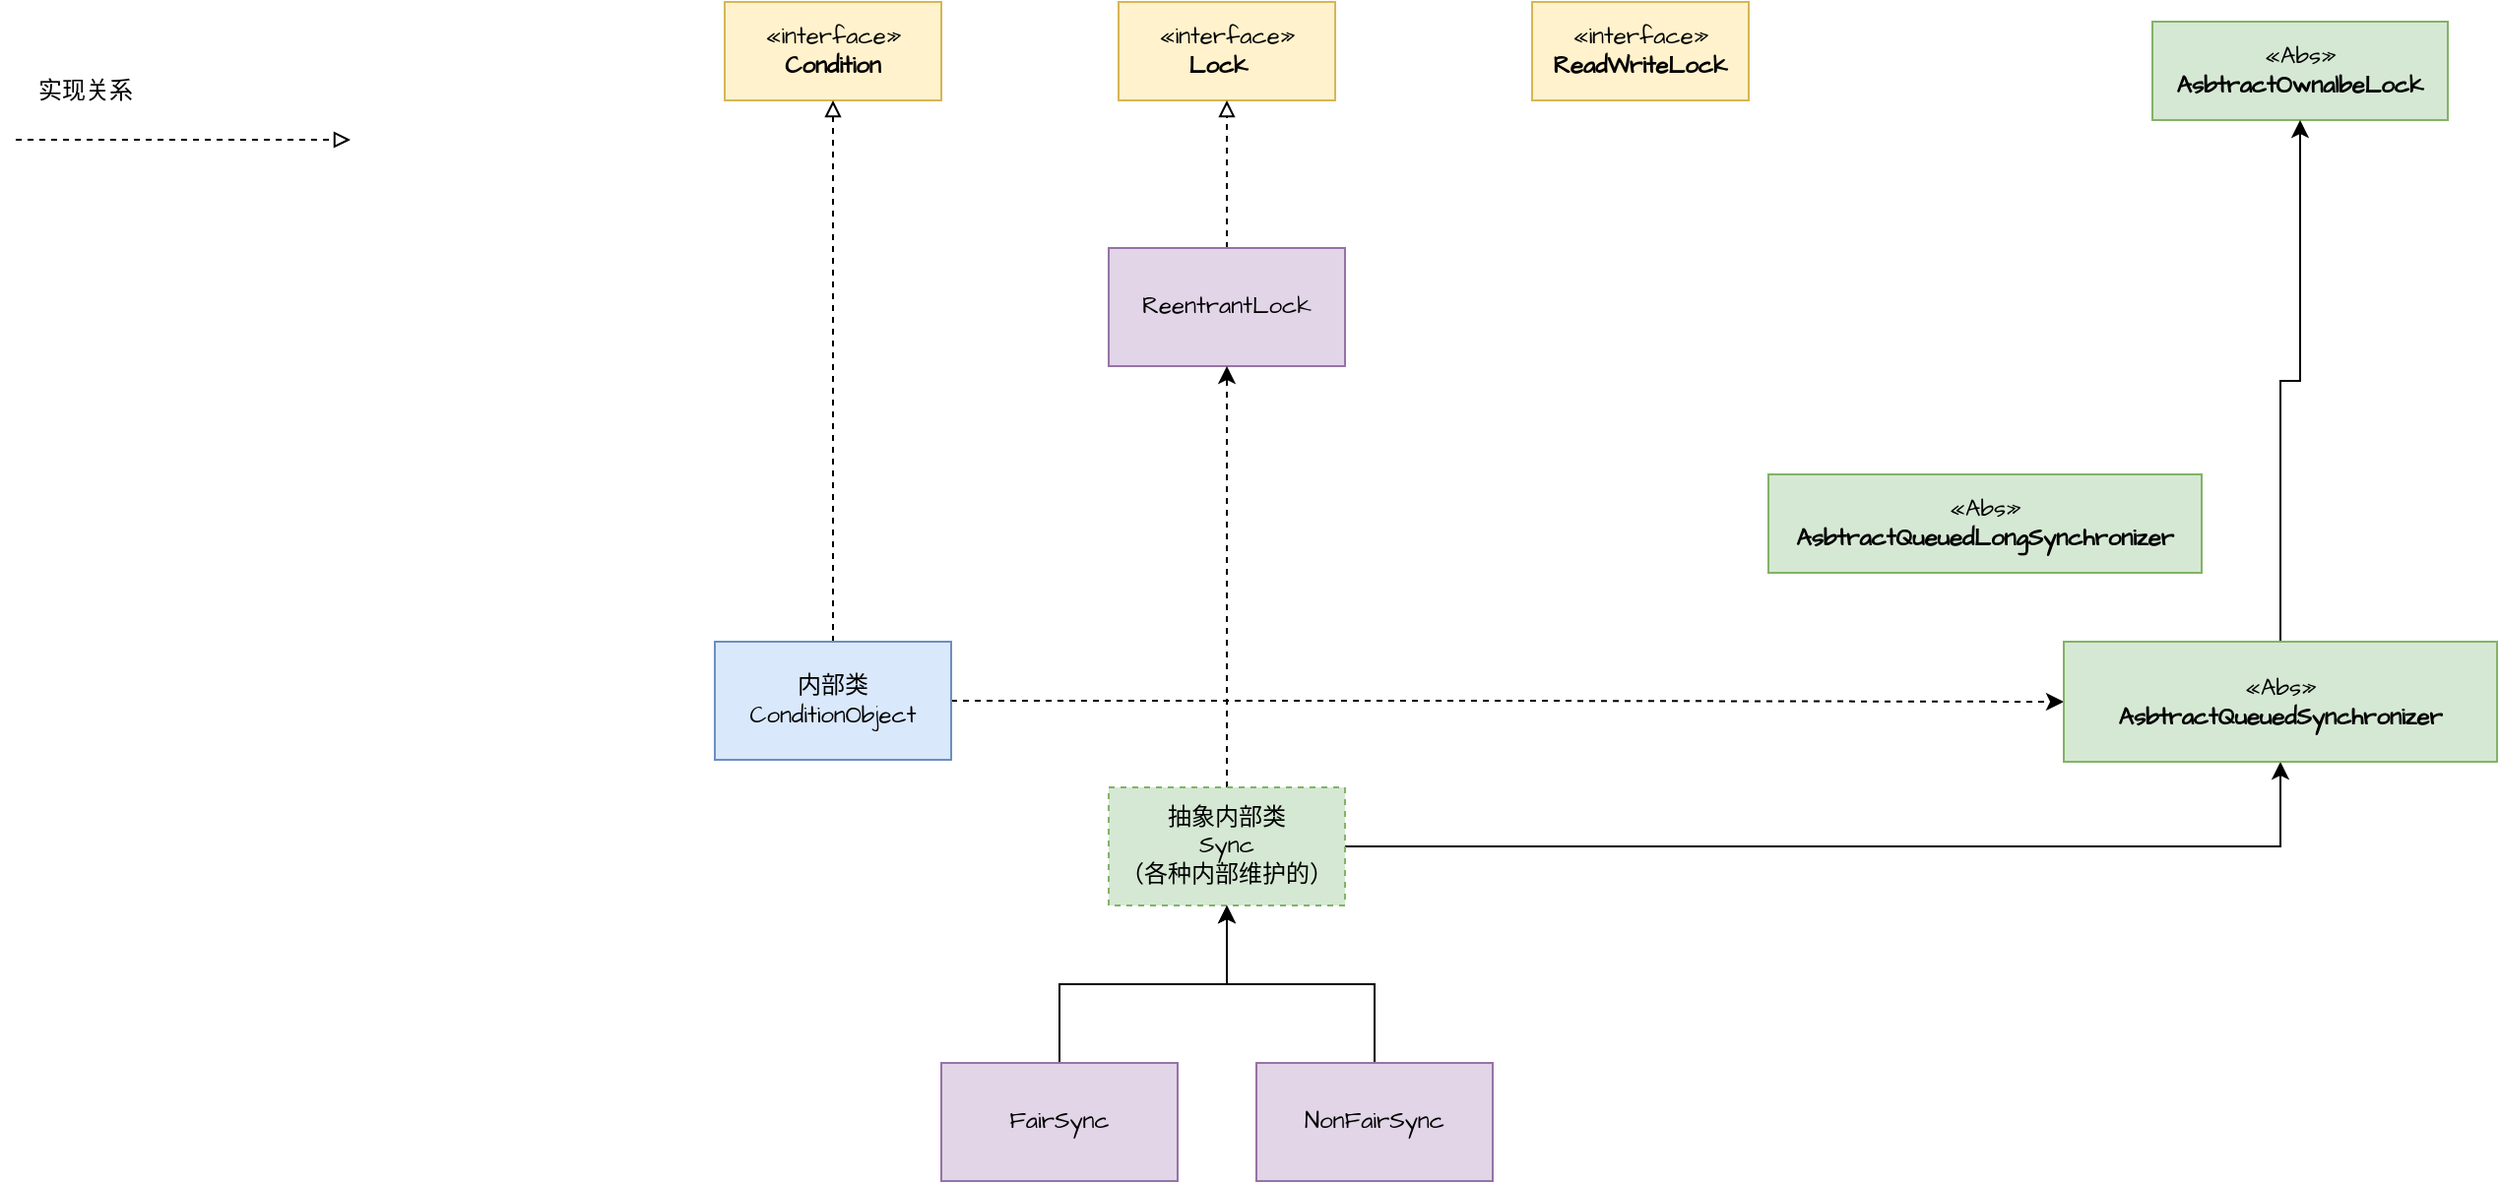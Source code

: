 <mxfile version="26.1.1">
  <diagram id="C5RBs43oDa-KdzZeNtuy" name="Page-1">
    <mxGraphModel dx="2503" dy="746" grid="1" gridSize="10" guides="1" tooltips="1" connect="1" arrows="1" fold="1" page="1" pageScale="1" pageWidth="827" pageHeight="1169" math="0" shadow="0">
      <root>
        <mxCell id="WIyWlLk6GJQsqaUBKTNV-0" />
        <mxCell id="WIyWlLk6GJQsqaUBKTNV-1" parent="WIyWlLk6GJQsqaUBKTNV-0" />
        <mxCell id="FVBeWqvmrLAJW2cj6oj_-0" value="«interface»&lt;br&gt;&lt;b&gt;Lock&lt;span style=&quot;white-space: pre;&quot;&gt;&#x9;&lt;/span&gt;&lt;/b&gt;" style="html=1;whiteSpace=wrap;hachureGap=4;fontFamily=Architects Daughter;fontSource=https%3A%2F%2Ffonts.googleapis.com%2Fcss%3Ffamily%3DArchitects%2BDaughter;fillColor=#fff2cc;strokeColor=#d6b656;" vertex="1" parent="WIyWlLk6GJQsqaUBKTNV-1">
          <mxGeometry x="360" y="260" width="110" height="50" as="geometry" />
        </mxCell>
        <mxCell id="FVBeWqvmrLAJW2cj6oj_-1" value="«interface»&lt;br&gt;&lt;b&gt;Condition&lt;/b&gt;" style="html=1;whiteSpace=wrap;hachureGap=4;fontFamily=Architects Daughter;fontSource=https%3A%2F%2Ffonts.googleapis.com%2Fcss%3Ffamily%3DArchitects%2BDaughter;fillColor=#fff2cc;strokeColor=#d6b656;" vertex="1" parent="WIyWlLk6GJQsqaUBKTNV-1">
          <mxGeometry x="160" y="260" width="110" height="50" as="geometry" />
        </mxCell>
        <mxCell id="FVBeWqvmrLAJW2cj6oj_-2" value="«interface»&lt;br&gt;&lt;b&gt;ReadWriteLock&lt;/b&gt;" style="html=1;whiteSpace=wrap;hachureGap=4;fontFamily=Architects Daughter;fontSource=https%3A%2F%2Ffonts.googleapis.com%2Fcss%3Ffamily%3DArchitects%2BDaughter;fillColor=#fff2cc;strokeColor=#d6b656;" vertex="1" parent="WIyWlLk6GJQsqaUBKTNV-1">
          <mxGeometry x="570" y="260" width="110" height="50" as="geometry" />
        </mxCell>
        <mxCell id="FVBeWqvmrLAJW2cj6oj_-5" value="«Abs»&lt;br&gt;&lt;b&gt;AsbtractOwnalbeLock&lt;/b&gt;" style="html=1;whiteSpace=wrap;hachureGap=4;fontFamily=Architects Daughter;fontSource=https%3A%2F%2Ffonts.googleapis.com%2Fcss%3Ffamily%3DArchitects%2BDaughter;fillColor=#d5e8d4;strokeColor=#82b366;" vertex="1" parent="WIyWlLk6GJQsqaUBKTNV-1">
          <mxGeometry x="885" y="270" width="150" height="50" as="geometry" />
        </mxCell>
        <mxCell id="FVBeWqvmrLAJW2cj6oj_-8" value="" style="edgeStyle=orthogonalEdgeStyle;rounded=0;orthogonalLoop=1;jettySize=auto;html=1;dashed=1;endArrow=block;endFill=0;" edge="1" parent="WIyWlLk6GJQsqaUBKTNV-1" source="FVBeWqvmrLAJW2cj6oj_-6" target="FVBeWqvmrLAJW2cj6oj_-0">
          <mxGeometry relative="1" as="geometry" />
        </mxCell>
        <mxCell id="FVBeWqvmrLAJW2cj6oj_-6" value="ReentrantLock" style="whiteSpace=wrap;html=1;fontFamily=Architects Daughter;fillColor=#e1d5e7;strokeColor=#9673a6;hachureGap=4;fontSource=https%3A%2F%2Ffonts.googleapis.com%2Fcss%3Ffamily%3DArchitects%2BDaughter;" vertex="1" parent="WIyWlLk6GJQsqaUBKTNV-1">
          <mxGeometry x="355" y="385" width="120" height="60" as="geometry" />
        </mxCell>
        <mxCell id="FVBeWqvmrLAJW2cj6oj_-11" value="" style="edgeStyle=orthogonalEdgeStyle;rounded=0;orthogonalLoop=1;jettySize=auto;html=1;strokeColor=default;dashed=1;" edge="1" parent="WIyWlLk6GJQsqaUBKTNV-1" source="FVBeWqvmrLAJW2cj6oj_-9" target="FVBeWqvmrLAJW2cj6oj_-6">
          <mxGeometry relative="1" as="geometry" />
        </mxCell>
        <mxCell id="FVBeWqvmrLAJW2cj6oj_-25" style="edgeStyle=orthogonalEdgeStyle;rounded=0;orthogonalLoop=1;jettySize=auto;html=1;" edge="1" parent="WIyWlLk6GJQsqaUBKTNV-1" source="FVBeWqvmrLAJW2cj6oj_-9" target="FVBeWqvmrLAJW2cj6oj_-23">
          <mxGeometry relative="1" as="geometry" />
        </mxCell>
        <mxCell id="FVBeWqvmrLAJW2cj6oj_-9" value="抽象内部类&lt;div&gt;Sync&lt;/div&gt;&lt;div&gt;（各种内部维护的）&lt;/div&gt;" style="whiteSpace=wrap;html=1;fontFamily=Architects Daughter;fillColor=#d5e8d4;strokeColor=#82b366;hachureGap=4;fontSource=https%3A%2F%2Ffonts.googleapis.com%2Fcss%3Ffamily%3DArchitects%2BDaughter;dashed=1;" vertex="1" parent="WIyWlLk6GJQsqaUBKTNV-1">
          <mxGeometry x="355" y="659" width="120" height="60" as="geometry" />
        </mxCell>
        <mxCell id="FVBeWqvmrLAJW2cj6oj_-16" value="" style="edgeStyle=orthogonalEdgeStyle;rounded=0;orthogonalLoop=1;jettySize=auto;html=1;" edge="1" parent="WIyWlLk6GJQsqaUBKTNV-1" source="FVBeWqvmrLAJW2cj6oj_-12" target="FVBeWqvmrLAJW2cj6oj_-9">
          <mxGeometry relative="1" as="geometry" />
        </mxCell>
        <mxCell id="FVBeWqvmrLAJW2cj6oj_-12" value="FairSync" style="whiteSpace=wrap;html=1;fontFamily=Architects Daughter;hachureGap=4;fontSource=https%3A%2F%2Ffonts.googleapis.com%2Fcss%3Ffamily%3DArchitects%2BDaughter;fillColor=#e1d5e7;strokeColor=#9673a6;" vertex="1" parent="WIyWlLk6GJQsqaUBKTNV-1">
          <mxGeometry x="270" y="799" width="120" height="60" as="geometry" />
        </mxCell>
        <mxCell id="FVBeWqvmrLAJW2cj6oj_-17" value="" style="edgeStyle=orthogonalEdgeStyle;rounded=0;orthogonalLoop=1;jettySize=auto;html=1;" edge="1" parent="WIyWlLk6GJQsqaUBKTNV-1" source="FVBeWqvmrLAJW2cj6oj_-14" target="FVBeWqvmrLAJW2cj6oj_-9">
          <mxGeometry relative="1" as="geometry" />
        </mxCell>
        <mxCell id="FVBeWqvmrLAJW2cj6oj_-14" value="NonFairSync" style="whiteSpace=wrap;html=1;fontFamily=Architects Daughter;fillColor=#e1d5e7;strokeColor=#9673a6;hachureGap=4;fontSource=https%3A%2F%2Ffonts.googleapis.com%2Fcss%3Ffamily%3DArchitects%2BDaughter;" vertex="1" parent="WIyWlLk6GJQsqaUBKTNV-1">
          <mxGeometry x="430" y="799" width="120" height="60" as="geometry" />
        </mxCell>
        <mxCell id="FVBeWqvmrLAJW2cj6oj_-20" style="edgeStyle=orthogonalEdgeStyle;rounded=0;orthogonalLoop=1;jettySize=auto;html=1;entryX=0.5;entryY=1;entryDx=0;entryDy=0;dashed=1;strokeColor=default;endArrow=block;endFill=0;" edge="1" parent="WIyWlLk6GJQsqaUBKTNV-1" source="FVBeWqvmrLAJW2cj6oj_-18" target="FVBeWqvmrLAJW2cj6oj_-1">
          <mxGeometry relative="1" as="geometry" />
        </mxCell>
        <mxCell id="FVBeWqvmrLAJW2cj6oj_-27" style="edgeStyle=orthogonalEdgeStyle;rounded=0;orthogonalLoop=1;jettySize=auto;html=1;entryX=0;entryY=0.5;entryDx=0;entryDy=0;dashed=1;" edge="1" parent="WIyWlLk6GJQsqaUBKTNV-1" source="FVBeWqvmrLAJW2cj6oj_-18" target="FVBeWqvmrLAJW2cj6oj_-23">
          <mxGeometry relative="1" as="geometry" />
        </mxCell>
        <mxCell id="FVBeWqvmrLAJW2cj6oj_-18" value="&lt;div&gt;内部类&lt;/div&gt;ConditionObject" style="whiteSpace=wrap;html=1;fontFamily=Architects Daughter;fillColor=#dae8fc;strokeColor=#6c8ebf;hachureGap=4;fontSource=https%3A%2F%2Ffonts.googleapis.com%2Fcss%3Ffamily%3DArchitects%2BDaughter;" vertex="1" parent="WIyWlLk6GJQsqaUBKTNV-1">
          <mxGeometry x="155" y="585" width="120" height="60" as="geometry" />
        </mxCell>
        <mxCell id="FVBeWqvmrLAJW2cj6oj_-26" style="edgeStyle=orthogonalEdgeStyle;rounded=0;orthogonalLoop=1;jettySize=auto;html=1;entryX=0.5;entryY=1;entryDx=0;entryDy=0;" edge="1" parent="WIyWlLk6GJQsqaUBKTNV-1" source="FVBeWqvmrLAJW2cj6oj_-23" target="FVBeWqvmrLAJW2cj6oj_-5">
          <mxGeometry relative="1" as="geometry" />
        </mxCell>
        <mxCell id="FVBeWqvmrLAJW2cj6oj_-23" value="«Abs»&lt;br&gt;&lt;b&gt;AsbtractQueuedSynchronizer&lt;/b&gt;" style="html=1;whiteSpace=wrap;hachureGap=4;fontFamily=Architects Daughter;fontSource=https%3A%2F%2Ffonts.googleapis.com%2Fcss%3Ffamily%3DArchitects%2BDaughter;fillColor=#d5e8d4;strokeColor=#82b366;" vertex="1" parent="WIyWlLk6GJQsqaUBKTNV-1">
          <mxGeometry x="840" y="585" width="220" height="61" as="geometry" />
        </mxCell>
        <mxCell id="FVBeWqvmrLAJW2cj6oj_-24" value="«Abs»&lt;br&gt;&lt;b&gt;AsbtractQueuedLongSynchronizer&lt;/b&gt;" style="html=1;whiteSpace=wrap;hachureGap=4;fontFamily=Architects Daughter;fontSource=https%3A%2F%2Ffonts.googleapis.com%2Fcss%3Ffamily%3DArchitects%2BDaughter;fillColor=#d5e8d4;strokeColor=#82b366;" vertex="1" parent="WIyWlLk6GJQsqaUBKTNV-1">
          <mxGeometry x="690" y="500" width="220" height="50" as="geometry" />
        </mxCell>
        <mxCell id="FVBeWqvmrLAJW2cj6oj_-35" style="edgeStyle=orthogonalEdgeStyle;rounded=0;orthogonalLoop=1;jettySize=auto;html=1;dashed=1;strokeColor=default;endArrow=block;endFill=0;" edge="1" parent="WIyWlLk6GJQsqaUBKTNV-1">
          <mxGeometry relative="1" as="geometry">
            <mxPoint x="-200" y="330" as="sourcePoint" />
            <mxPoint x="-30" y="330" as="targetPoint" />
            <Array as="points">
              <mxPoint x="-40" y="330" />
            </Array>
          </mxGeometry>
        </mxCell>
        <mxCell id="FVBeWqvmrLAJW2cj6oj_-38" value="实现关系" style="text;html=1;align=center;verticalAlign=middle;resizable=0;points=[];autosize=1;strokeColor=none;fillColor=none;" vertex="1" parent="WIyWlLk6GJQsqaUBKTNV-1">
          <mxGeometry x="-200" y="290" width="70" height="30" as="geometry" />
        </mxCell>
      </root>
    </mxGraphModel>
  </diagram>
</mxfile>
